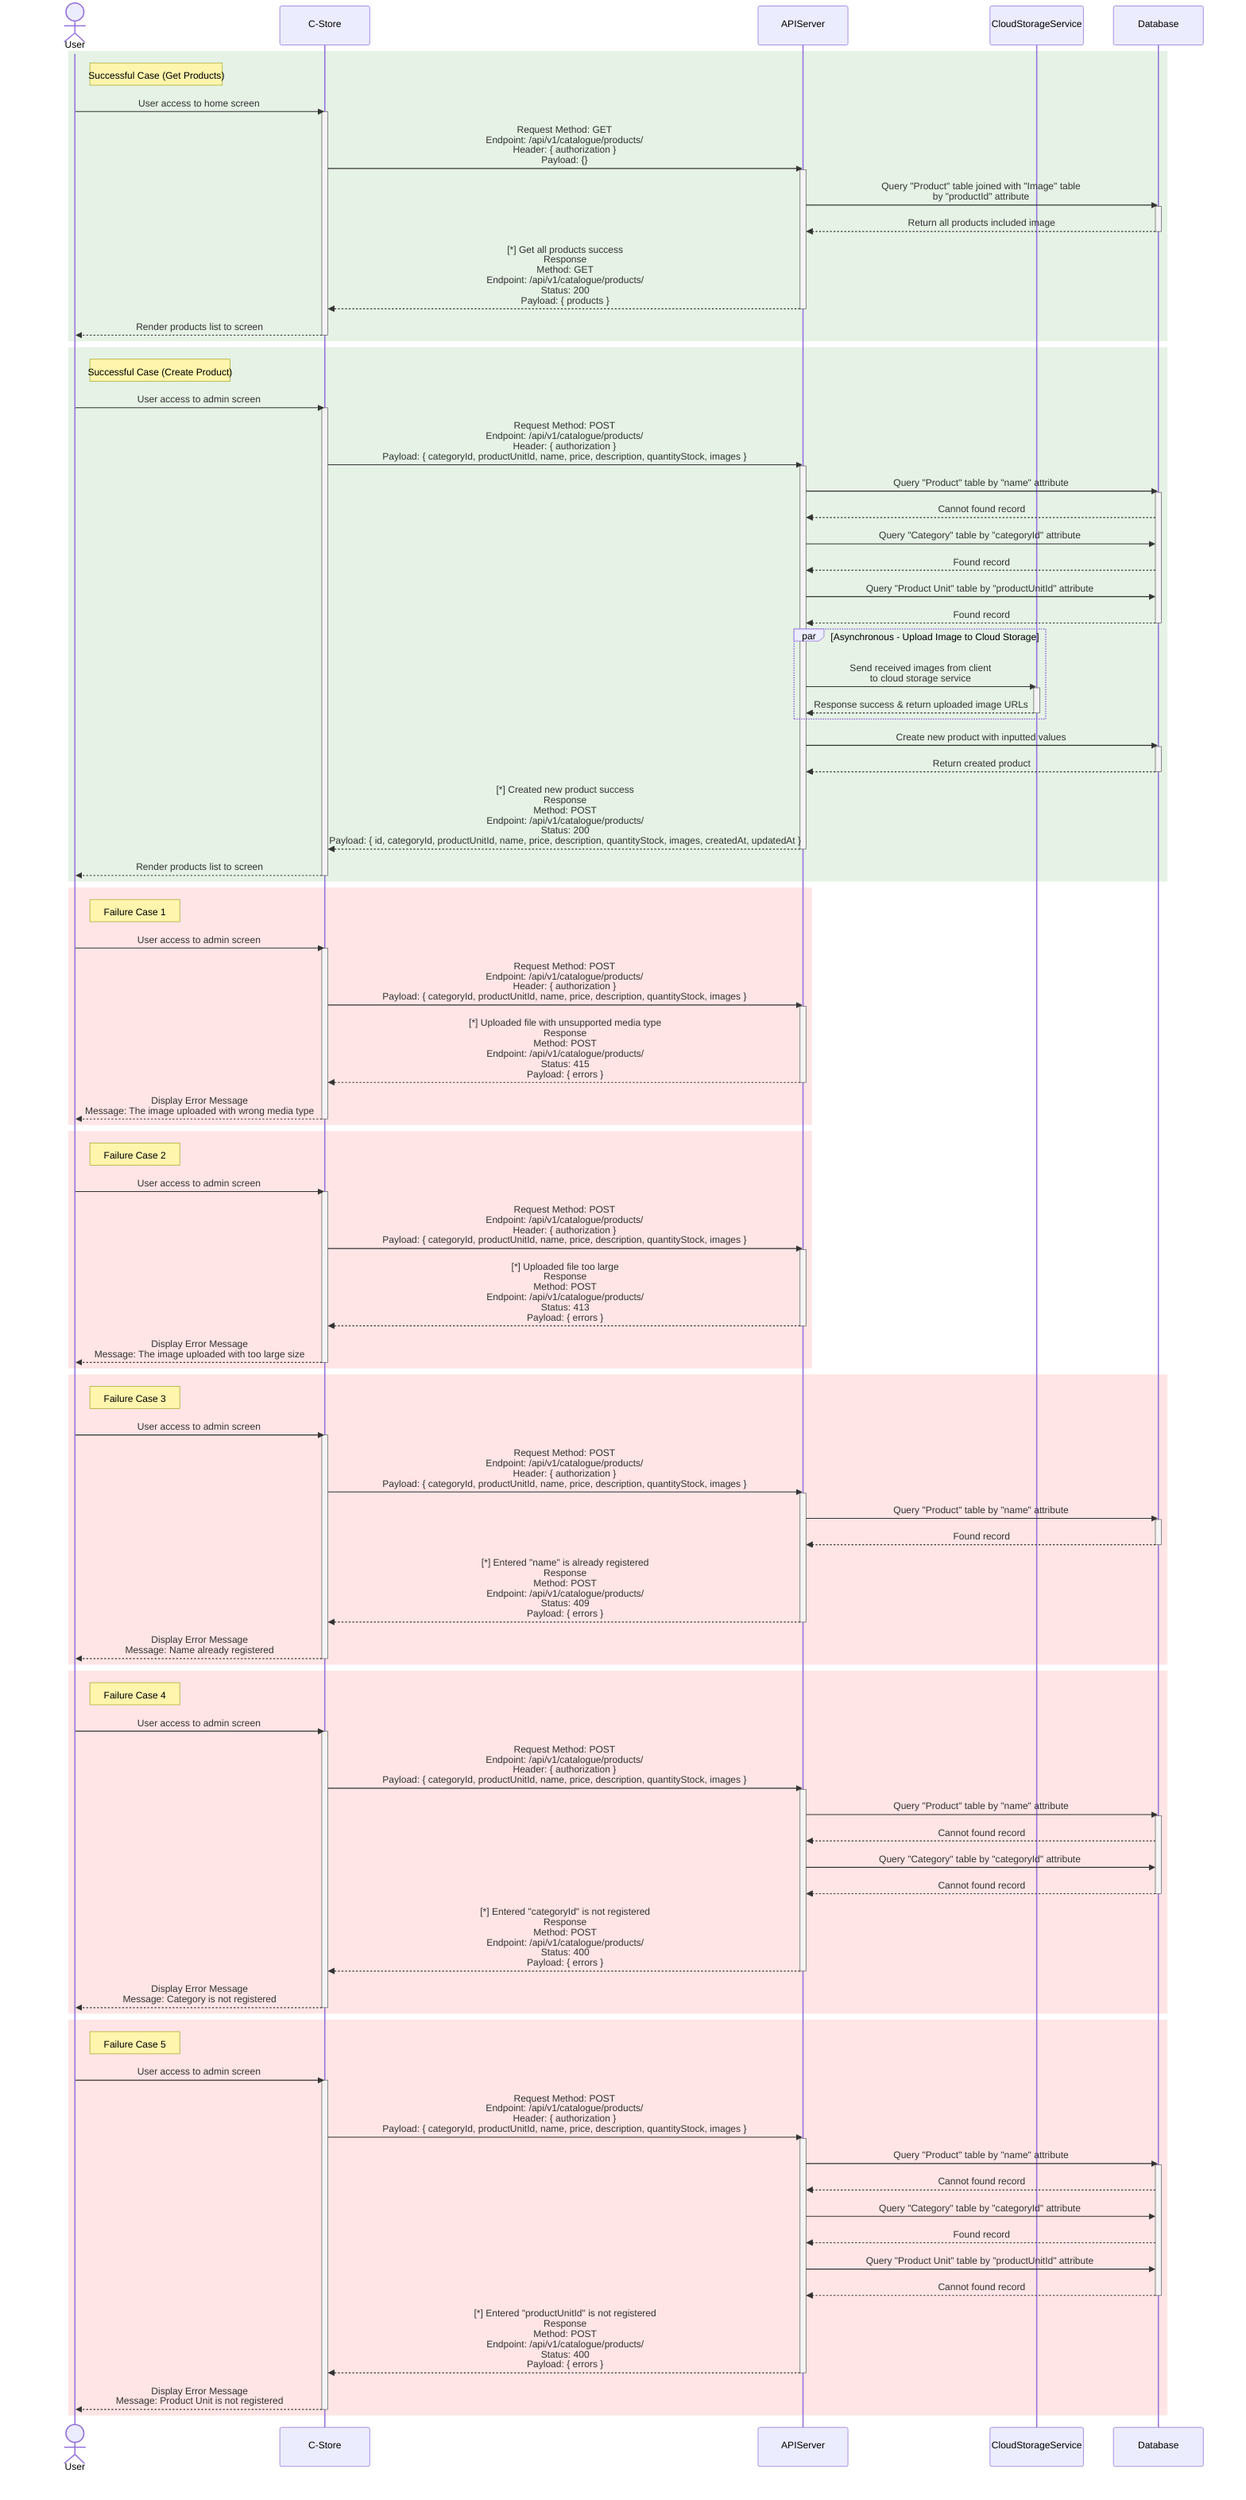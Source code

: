 sequenceDiagram
    actor User
    participant C-Store
    participant APIServer
    participant CloudStorageService
    participant Database

    rect rgba(0, 128, 0, 0.1)
        note right of User: Successful Case (Get Products)
        User->>C-Store: User access to home screen
        activate C-Store
        C-Store->>APIServer: Request Method: GET<br>Endpoint: /api/v1/catalogue/products/<br>Header: { authorization }<br>Payload: {}
        activate APIServer
        APIServer->>Database: Query "Product" table joined with "Image" table<br>by "productId" attribute
        activate Database
        Database-->>APIServer: Return all products included image
        deactivate Database
        APIServer-->>C-Store: [*] Get all products success<br>Response<br>Method: GET<br>Endpoint: /api/v1/catalogue/products/<br>Status: 200<br>Payload: { products }
        deactivate APIServer
        C-Store-->>User: Render products list to screen
        deactivate C-Store
    end

    rect rgba(0, 128, 0, 0.1)
        note right of User: Successful Case (Create Product)
        User->>C-Store: User access to admin screen
        activate C-Store
        C-Store->>APIServer: Request Method: POST<br>Endpoint: /api/v1/catalogue/products/<br>Header: { authorization }<br>Payload: { categoryId, productUnitId, name, price, description, quantityStock, images }
        activate APIServer
        APIServer->>Database: Query "Product" table by "name" attribute
        activate Database
        Database-->>APIServer: Cannot found record
        APIServer->>Database: Query "Category" table by "categoryId" attribute
        Database-->>APIServer: Found record
        APIServer->>Database: Query "Product Unit" table by "productUnitId" attribute
        Database-->>APIServer: Found record
        deactivate Database

        par Asynchronous - Upload Image to Cloud Storage
            APIServer->>CloudStorageService: Send received images from client<br>to cloud storage service
            activate CloudStorageService
            CloudStorageService-->>APIServer: Response success & return uploaded image URLs
            deactivate CloudStorageService
        end

        APIServer->>Database: Create new product with inputted values
        activate Database
        Database-->>APIServer: Return created product
        deactivate Database
        APIServer-->>C-Store: [*] Created new product success<br>Response<br>Method: POST<br>Endpoint: /api/v1/catalogue/products/<br>Status: 200<br>Payload: { id, categoryId, productUnitId, name, price, description, quantityStock, images, createdAt, updatedAt }
        deactivate APIServer
        C-Store-->>User: Render products list to screen
        deactivate C-Store
    end

    rect rgba(255, 0, 0, 0.1)
        note right of User: Failure Case 1
        User->>C-Store: User access to admin screen
        activate C-Store
        C-Store->>APIServer: Request Method: POST<br>Endpoint: /api/v1/catalogue/products/<br>Header: { authorization }<br>Payload: { categoryId, productUnitId, name, price, description, quantityStock, images }
        activate APIServer
        APIServer-->>C-Store: [*] Uploaded file with unsupported media type<br>Response<br>Method: POST<br>Endpoint: /api/v1/catalogue/products/<br>Status: 415<br>Payload: { errors }
        deactivate APIServer
        C-Store-->>User: Display Error Message<br>Message: The image uploaded with wrong media type
        deactivate C-Store
    end

    rect rgba(255, 0, 0, 0.1)
        note right of User: Failure Case 2
        User->>C-Store: User access to admin screen
        activate C-Store
        C-Store->>APIServer: Request Method: POST<br>Endpoint: /api/v1/catalogue/products/<br>Header: { authorization }<br>Payload: { categoryId, productUnitId, name, price, description, quantityStock, images }
        activate APIServer
        APIServer-->>C-Store: [*] Uploaded file too large<br>Response<br>Method: POST<br>Endpoint: /api/v1/catalogue/products/<br>Status: 413<br>Payload: { errors }
        deactivate APIServer
        C-Store-->>User: Display Error Message<br>Message: The image uploaded with too large size
        deactivate C-Store
    end

    rect rgba(255, 0, 0, 0.1)
        note right of User: Failure Case 3
        User->>C-Store: User access to admin screen
        activate C-Store
        C-Store->>APIServer: Request Method: POST<br>Endpoint: /api/v1/catalogue/products/<br>Header: { authorization }<br>Payload: { categoryId, productUnitId, name, price, description, quantityStock, images }
        activate APIServer
        APIServer->>Database: Query "Product" table by "name" attribute
        activate Database
        Database-->>APIServer: Found record
        deactivate Database
        APIServer-->>C-Store: [*] Entered "name" is already registered<br>Response<br>Method: POST<br>Endpoint: /api/v1/catalogue/products/<br>Status: 409<br>Payload: { errors }
        deactivate APIServer
        C-Store-->>User: Display Error Message<br>Message: Name already registered
        deactivate C-Store
    end

    rect rgba(255, 0, 0, 0.1)
        note right of User: Failure Case 4
        User->>C-Store: User access to admin screen
        activate C-Store
        C-Store->>APIServer: Request Method: POST<br>Endpoint: /api/v1/catalogue/products/<br>Header: { authorization }<br>Payload: { categoryId, productUnitId, name, price, description, quantityStock, images }
        activate APIServer
        APIServer->>Database: Query "Product" table by "name" attribute
        activate Database
        Database-->>APIServer: Cannot found record
        APIServer->>Database: Query "Category" table by "categoryId" attribute
        Database-->>APIServer: Cannot found record
        deactivate Database
        APIServer-->>C-Store: [*] Entered "categoryId" is not registered<br>Response<br>Method: POST<br>Endpoint: /api/v1/catalogue/products/<br>Status: 400<br>Payload: { errors }
        deactivate APIServer
        C-Store-->>User: Display Error Message<br>Message: Category is not registered
        deactivate C-Store
    end

    rect rgba(255, 0, 0, 0.1)
        note right of User: Failure Case 5
        User->>C-Store: User access to admin screen
        activate C-Store
        C-Store->>APIServer: Request Method: POST<br>Endpoint: /api/v1/catalogue/products/<br>Header: { authorization }<br>Payload: { categoryId, productUnitId, name, price, description, quantityStock, images }
        activate APIServer
        APIServer->>Database: Query "Product" table by "name" attribute
        activate Database
        Database-->>APIServer: Cannot found record
        APIServer->>Database: Query "Category" table by "categoryId" attribute
        Database-->>APIServer: Found record
        APIServer->>Database: Query "Product Unit" table by "productUnitId" attribute
        Database-->>APIServer: Cannot found record
        deactivate Database
        APIServer-->>C-Store: [*] Entered "productUnitId" is not registered<br>Response<br>Method: POST<br>Endpoint: /api/v1/catalogue/products/<br>Status: 400<br>Payload: { errors }
        deactivate APIServer
        C-Store-->>User: Display Error Message<br>Message: Product Unit is not registered
        deactivate C-Store
    end